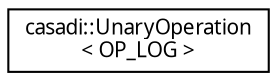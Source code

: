 digraph "Graphical Class Hierarchy"
{
  edge [fontname="FreeSans.ttf",fontsize="10",labelfontname="FreeSans.ttf",labelfontsize="10"];
  node [fontname="FreeSans.ttf",fontsize="10",shape=record];
  rankdir="LR";
  Node1 [label="casadi::UnaryOperation\l\< OP_LOG \>",height=0.2,width=0.4,color="black", fillcolor="white", style="filled",URL="$d8/d1a/structcasadi_1_1UnaryOperation_3_01OP__LOG_01_4.html",tooltip="Natural logarithm. "];
}
